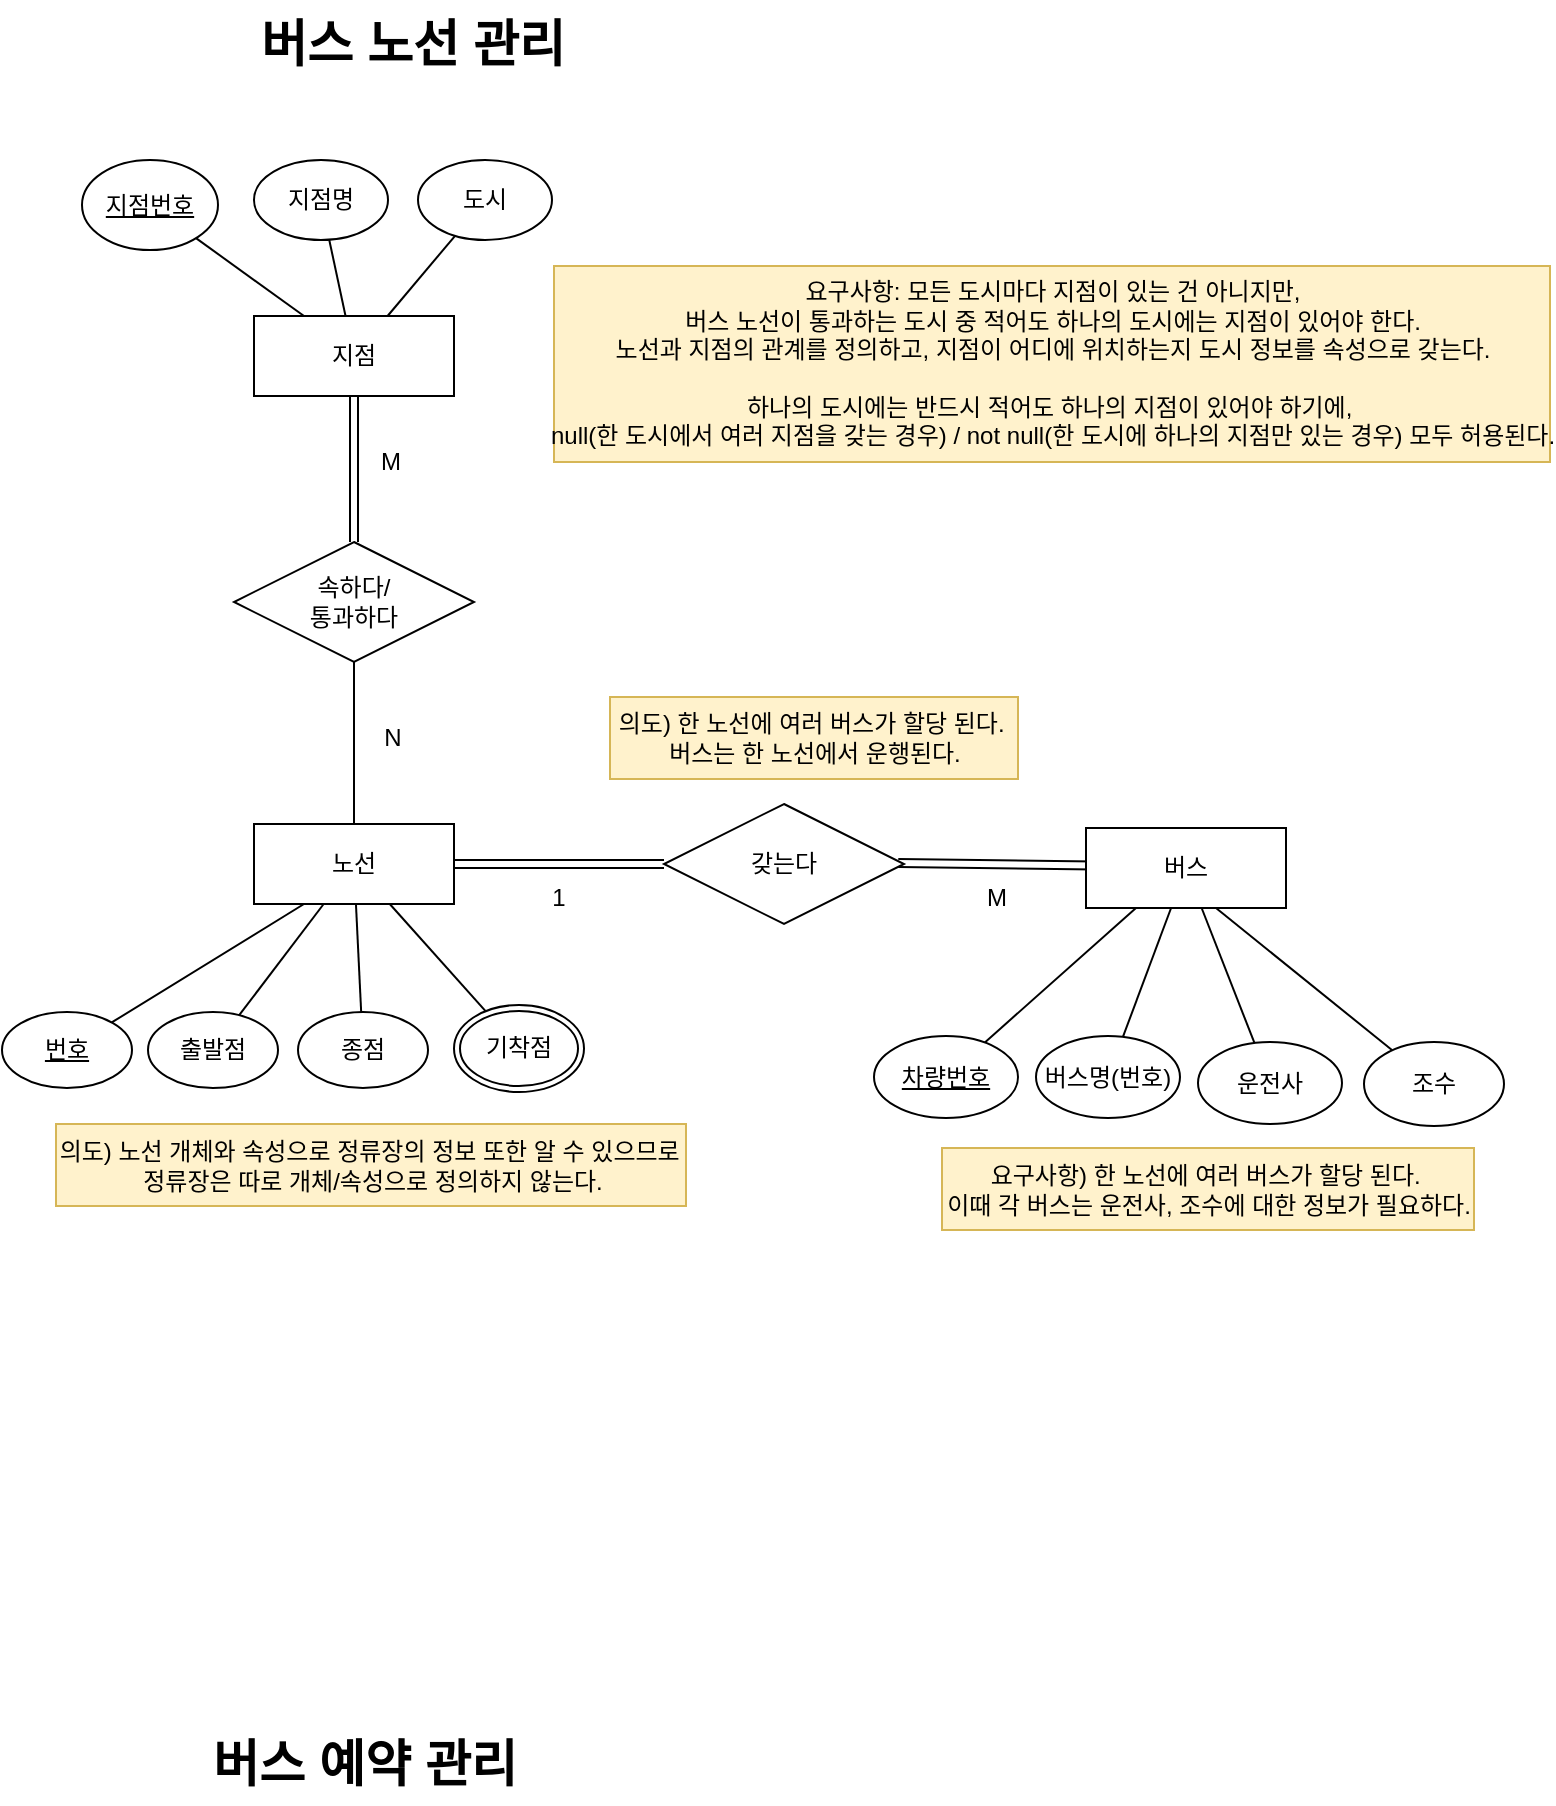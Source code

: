 <mxfile version="24.4.6" type="github">
  <diagram name="페이지-1" id="01PjtBnGj7benBQpnryJ">
    <mxGraphModel dx="1470" dy="1325" grid="0" gridSize="10" guides="1" tooltips="1" connect="1" arrows="1" fold="1" page="1" pageScale="1" pageWidth="1600" pageHeight="900" math="0" shadow="0">
      <root>
        <mxCell id="0" />
        <mxCell id="1" parent="0" />
        <mxCell id="Ytf4gtK0Q_wr9BrQV-4_-4" value="지점" style="whiteSpace=wrap;html=1;align=center;" parent="1" vertex="1">
          <mxGeometry x="520" y="252" width="100" height="40" as="geometry" />
        </mxCell>
        <mxCell id="Ytf4gtK0Q_wr9BrQV-4_-18" value="" style="rounded=0;orthogonalLoop=1;jettySize=auto;html=1;endArrow=none;endFill=0;" parent="1" source="Ytf4gtK0Q_wr9BrQV-4_-17" target="Ytf4gtK0Q_wr9BrQV-4_-4" edge="1">
          <mxGeometry relative="1" as="geometry" />
        </mxCell>
        <mxCell id="Ytf4gtK0Q_wr9BrQV-4_-17" value="도시" style="ellipse;whiteSpace=wrap;html=1;align=center;" parent="1" vertex="1">
          <mxGeometry x="602" y="174" width="67" height="40" as="geometry" />
        </mxCell>
        <mxCell id="Ytf4gtK0Q_wr9BrQV-4_-19" style="rounded=0;orthogonalLoop=1;jettySize=auto;html=1;entryX=0.976;entryY=0.492;entryDx=0;entryDy=0;endArrow=none;endFill=0;exitX=1;exitY=0.5;exitDx=0;exitDy=0;shape=link;entryPerimeter=0;" parent="1" source="Ytf4gtK0Q_wr9BrQV-4_-20" target="Ytf4gtK0Q_wr9BrQV-4_-22" edge="1">
          <mxGeometry relative="1" as="geometry">
            <mxPoint x="663" y="744.692" as="targetPoint" />
            <mxPoint x="663" y="452" as="sourcePoint" />
          </mxGeometry>
        </mxCell>
        <mxCell id="Ytf4gtK0Q_wr9BrQV-4_-20" value="버스" style="whiteSpace=wrap;html=1;align=center;" parent="1" vertex="1">
          <mxGeometry x="936" y="508" width="100" height="40" as="geometry" />
        </mxCell>
        <mxCell id="Ytf4gtK0Q_wr9BrQV-4_-21" value="노선" style="whiteSpace=wrap;html=1;align=center;" parent="1" vertex="1">
          <mxGeometry x="520" y="506" width="100" height="40" as="geometry" />
        </mxCell>
        <mxCell id="Ytf4gtK0Q_wr9BrQV-4_-22" value="갖는다" style="shape=rhombus;perimeter=rhombusPerimeter;whiteSpace=wrap;html=1;align=center;" parent="1" vertex="1">
          <mxGeometry x="725" y="496" width="120" height="60" as="geometry" />
        </mxCell>
        <mxCell id="Ytf4gtK0Q_wr9BrQV-4_-23" style="rounded=0;orthogonalLoop=1;jettySize=auto;html=1;entryX=1;entryY=0.5;entryDx=0;entryDy=0;endArrow=none;endFill=0;exitX=0;exitY=0.5;exitDx=0;exitDy=0;shape=link;" parent="1" source="Ytf4gtK0Q_wr9BrQV-4_-22" target="Ytf4gtK0Q_wr9BrQV-4_-21" edge="1">
          <mxGeometry relative="1" as="geometry">
            <mxPoint x="783" y="498" as="targetPoint" />
            <mxPoint x="783" y="461" as="sourcePoint" />
          </mxGeometry>
        </mxCell>
        <mxCell id="Ytf4gtK0Q_wr9BrQV-4_-26" style="rounded=0;orthogonalLoop=1;jettySize=auto;html=1;endArrow=none;endFill=0;" parent="1" source="Ytf4gtK0Q_wr9BrQV-4_-24" target="Ytf4gtK0Q_wr9BrQV-4_-21" edge="1">
          <mxGeometry relative="1" as="geometry" />
        </mxCell>
        <mxCell id="Ytf4gtK0Q_wr9BrQV-4_-24" value="속하다/&lt;div&gt;통과하다&lt;/div&gt;" style="shape=rhombus;perimeter=rhombusPerimeter;whiteSpace=wrap;html=1;align=center;" parent="1" vertex="1">
          <mxGeometry x="510" y="365" width="120" height="60" as="geometry" />
        </mxCell>
        <mxCell id="Ytf4gtK0Q_wr9BrQV-4_-25" style="rounded=0;orthogonalLoop=1;jettySize=auto;html=1;endArrow=none;endFill=0;entryX=0.5;entryY=0;entryDx=0;entryDy=0;shape=link;" parent="1" source="Ytf4gtK0Q_wr9BrQV-4_-4" target="Ytf4gtK0Q_wr9BrQV-4_-24" edge="1">
          <mxGeometry relative="1" as="geometry" />
        </mxCell>
        <mxCell id="Ytf4gtK0Q_wr9BrQV-4_-36" style="rounded=0;orthogonalLoop=1;jettySize=auto;html=1;endArrow=none;endFill=0;" parent="1" source="Ytf4gtK0Q_wr9BrQV-4_-34" target="Ytf4gtK0Q_wr9BrQV-4_-20" edge="1">
          <mxGeometry relative="1" as="geometry" />
        </mxCell>
        <mxCell id="Ytf4gtK0Q_wr9BrQV-4_-34" value="운전사" style="ellipse;whiteSpace=wrap;html=1;align=center;" parent="1" vertex="1">
          <mxGeometry x="992" y="615" width="72" height="41" as="geometry" />
        </mxCell>
        <mxCell id="Ytf4gtK0Q_wr9BrQV-4_-37" style="rounded=0;orthogonalLoop=1;jettySize=auto;html=1;endArrow=none;endFill=0;" parent="1" source="Ytf4gtK0Q_wr9BrQV-4_-35" edge="1">
          <mxGeometry relative="1" as="geometry">
            <mxPoint x="1001" y="548" as="targetPoint" />
          </mxGeometry>
        </mxCell>
        <mxCell id="Ytf4gtK0Q_wr9BrQV-4_-35" value="조수" style="ellipse;whiteSpace=wrap;html=1;align=center;" parent="1" vertex="1">
          <mxGeometry x="1075" y="615" width="70" height="42" as="geometry" />
        </mxCell>
        <mxCell id="Ytf4gtK0Q_wr9BrQV-4_-46" style="rounded=0;orthogonalLoop=1;jettySize=auto;html=1;endArrow=none;endFill=0;" parent="1" source="Ytf4gtK0Q_wr9BrQV-4_-38" target="Ytf4gtK0Q_wr9BrQV-4_-21" edge="1">
          <mxGeometry relative="1" as="geometry" />
        </mxCell>
        <mxCell id="Ytf4gtK0Q_wr9BrQV-4_-38" value="출발점" style="ellipse;whiteSpace=wrap;html=1;align=center;" parent="1" vertex="1">
          <mxGeometry x="467" y="600" width="65" height="38" as="geometry" />
        </mxCell>
        <mxCell id="Ytf4gtK0Q_wr9BrQV-4_-47" style="rounded=0;orthogonalLoop=1;jettySize=auto;html=1;endArrow=none;endFill=0;" parent="1" source="Ytf4gtK0Q_wr9BrQV-4_-44" target="Ytf4gtK0Q_wr9BrQV-4_-21" edge="1">
          <mxGeometry relative="1" as="geometry" />
        </mxCell>
        <mxCell id="Ytf4gtK0Q_wr9BrQV-4_-44" value="종점" style="ellipse;whiteSpace=wrap;html=1;align=center;" parent="1" vertex="1">
          <mxGeometry x="542" y="600" width="65" height="38" as="geometry" />
        </mxCell>
        <mxCell id="Ytf4gtK0Q_wr9BrQV-4_-48" style="rounded=0;orthogonalLoop=1;jettySize=auto;html=1;endArrow=none;endFill=0;" parent="1" source="Ytf4gtK0Q_wr9BrQV-4_-45" target="Ytf4gtK0Q_wr9BrQV-4_-21" edge="1">
          <mxGeometry relative="1" as="geometry" />
        </mxCell>
        <mxCell id="Ytf4gtK0Q_wr9BrQV-4_-45" value="기착점" style="ellipse;shape=doubleEllipse;margin=3;whiteSpace=wrap;html=1;align=center;" parent="1" vertex="1">
          <mxGeometry x="620" y="596.5" width="65" height="43.5" as="geometry" />
        </mxCell>
        <mxCell id="Ytf4gtK0Q_wr9BrQV-4_-49" value="M" style="text;html=1;align=center;verticalAlign=middle;resizable=0;points=[];autosize=1;strokeColor=none;fillColor=none;" parent="1" vertex="1">
          <mxGeometry x="877" y="530" width="28" height="26" as="geometry" />
        </mxCell>
        <mxCell id="Ytf4gtK0Q_wr9BrQV-4_-50" value="1" style="text;html=1;align=center;verticalAlign=middle;resizable=0;points=[];autosize=1;strokeColor=none;fillColor=none;" parent="1" vertex="1">
          <mxGeometry x="659" y="530" width="25" height="26" as="geometry" />
        </mxCell>
        <mxCell id="Ytf4gtK0Q_wr9BrQV-4_-51" value="요구사항: 모든 도시마다 지점이 있는 건 아니지만,&lt;div&gt;버스 노선이 통과하는 도시 중 적어도 하나의 도시에는 지점이 있어야 한다.&lt;/div&gt;&lt;div&gt;노선과 지점의 관계를 정의하고, 지점이 어디에 위치하는지 도시 정보를 속성으로 갖는다.&lt;/div&gt;&lt;div&gt;&lt;br&gt;&lt;/div&gt;&lt;div&gt;하나의 도시에는 반드시 적어도 하나의 지점이 있어야 하기에,&amp;nbsp;&lt;/div&gt;&lt;div&gt;null(한 도시에서 여러 지점을 갖는 경우) / not null(한 도시에 하나의 지점만 있는 경우) 모두 허용된다.&lt;/div&gt;" style="text;html=1;align=center;verticalAlign=middle;resizable=0;points=[];autosize=1;strokeColor=#d6b656;fillColor=#fff2cc;" parent="1" vertex="1">
          <mxGeometry x="670" y="227" width="498" height="98" as="geometry" />
        </mxCell>
        <mxCell id="Ytf4gtK0Q_wr9BrQV-4_-52" value="의도) 노선 개체와 속성으로 정류장의 정보 또한 알 수 있으므로&amp;nbsp;&lt;div&gt;정류장은 따로 개체/속성으로 정의하지 않는다.&lt;/div&gt;" style="text;html=1;align=center;verticalAlign=middle;resizable=0;points=[];autosize=1;strokeColor=#d6b656;fillColor=#fff2cc;" parent="1" vertex="1">
          <mxGeometry x="421" y="656" width="315" height="41" as="geometry" />
        </mxCell>
        <mxCell id="Ytf4gtK0Q_wr9BrQV-4_-53" value="&lt;font style=&quot;font-size: 25px;&quot;&gt;&lt;b&gt;버스 노선 관리&lt;/b&gt;&lt;/font&gt;" style="text;html=1;align=center;verticalAlign=middle;resizable=0;points=[];autosize=1;strokeColor=none;fillColor=none;" parent="1" vertex="1">
          <mxGeometry x="518" y="94" width="162" height="42" as="geometry" />
        </mxCell>
        <mxCell id="Ytf4gtK0Q_wr9BrQV-4_-56" value="N" style="text;html=1;align=center;verticalAlign=middle;resizable=0;points=[];autosize=1;strokeColor=none;fillColor=none;" parent="1" vertex="1">
          <mxGeometry x="575" y="450" width="27" height="26" as="geometry" />
        </mxCell>
        <mxCell id="Ytf4gtK0Q_wr9BrQV-4_-57" value="M" style="text;html=1;align=center;verticalAlign=middle;resizable=0;points=[];autosize=1;strokeColor=none;fillColor=none;" parent="1" vertex="1">
          <mxGeometry x="574" y="312" width="28" height="26" as="geometry" />
        </mxCell>
        <mxCell id="Ytf4gtK0Q_wr9BrQV-4_-58" value="&lt;font style=&quot;font-size: 25px;&quot;&gt;&lt;b&gt;버스 예약 관리&lt;/b&gt;&lt;/font&gt;" style="text;html=1;align=center;verticalAlign=middle;resizable=0;points=[];autosize=1;strokeColor=none;fillColor=none;" parent="1" vertex="1">
          <mxGeometry x="493.5" y="954" width="162" height="42" as="geometry" />
        </mxCell>
        <mxCell id="POepSHICHF05fKiZu9vz-12" value="요구사항) 한 노선에 여러 버스가 할당 된다.&amp;nbsp;&lt;div&gt;이때 각 버스는 운전사, 조수에 대한 정보가 필요하다.&lt;/div&gt;" style="text;html=1;align=center;verticalAlign=middle;resizable=0;points=[];autosize=1;strokeColor=#d6b656;fillColor=#fff2cc;" parent="1" vertex="1">
          <mxGeometry x="864" y="668" width="266" height="41" as="geometry" />
        </mxCell>
        <mxCell id="POepSHICHF05fKiZu9vz-13" value="의도) 한 노선에 여러 버스가 할당 된다.&amp;nbsp;&lt;div&gt;버스는 한 노선에서 운행된다.&lt;/div&gt;" style="text;html=1;align=center;verticalAlign=middle;resizable=0;points=[];autosize=1;strokeColor=#d6b656;fillColor=#fff2cc;" parent="1" vertex="1">
          <mxGeometry x="698" y="442.5" width="204" height="41" as="geometry" />
        </mxCell>
        <mxCell id="bKZN4RkFKnWUpiIsmanF-2" style="rounded=0;orthogonalLoop=1;jettySize=auto;html=1;entryX=0.25;entryY=1;entryDx=0;entryDy=0;endArrow=none;endFill=0;" edge="1" parent="1" source="bKZN4RkFKnWUpiIsmanF-1" target="Ytf4gtK0Q_wr9BrQV-4_-21">
          <mxGeometry relative="1" as="geometry" />
        </mxCell>
        <mxCell id="bKZN4RkFKnWUpiIsmanF-1" value="&lt;u&gt;번호&lt;/u&gt;" style="ellipse;whiteSpace=wrap;html=1;align=center;" vertex="1" parent="1">
          <mxGeometry x="394" y="600" width="65" height="38" as="geometry" />
        </mxCell>
        <mxCell id="bKZN4RkFKnWUpiIsmanF-6" style="rounded=0;orthogonalLoop=1;jettySize=auto;html=1;entryX=0.25;entryY=0;entryDx=0;entryDy=0;endArrow=none;endFill=0;" edge="1" parent="1" source="bKZN4RkFKnWUpiIsmanF-3" target="Ytf4gtK0Q_wr9BrQV-4_-4">
          <mxGeometry relative="1" as="geometry" />
        </mxCell>
        <mxCell id="bKZN4RkFKnWUpiIsmanF-3" value="&lt;u&gt;지점번호&lt;/u&gt;" style="ellipse;whiteSpace=wrap;html=1;align=center;" vertex="1" parent="1">
          <mxGeometry x="434" y="174" width="68" height="45" as="geometry" />
        </mxCell>
        <mxCell id="bKZN4RkFKnWUpiIsmanF-5" style="rounded=0;orthogonalLoop=1;jettySize=auto;html=1;endArrow=none;endFill=0;" edge="1" parent="1" source="bKZN4RkFKnWUpiIsmanF-4" target="Ytf4gtK0Q_wr9BrQV-4_-4">
          <mxGeometry relative="1" as="geometry" />
        </mxCell>
        <mxCell id="bKZN4RkFKnWUpiIsmanF-4" value="지점명" style="ellipse;whiteSpace=wrap;html=1;align=center;" vertex="1" parent="1">
          <mxGeometry x="520" y="174" width="67" height="40" as="geometry" />
        </mxCell>
        <mxCell id="bKZN4RkFKnWUpiIsmanF-9" style="rounded=0;orthogonalLoop=1;jettySize=auto;html=1;entryX=0.25;entryY=1;entryDx=0;entryDy=0;endArrow=none;endFill=0;" edge="1" parent="1" source="bKZN4RkFKnWUpiIsmanF-7" target="Ytf4gtK0Q_wr9BrQV-4_-20">
          <mxGeometry relative="1" as="geometry" />
        </mxCell>
        <mxCell id="bKZN4RkFKnWUpiIsmanF-7" value="&lt;u&gt;차량번호&lt;/u&gt;" style="ellipse;whiteSpace=wrap;html=1;align=center;" vertex="1" parent="1">
          <mxGeometry x="830" y="612" width="72" height="41" as="geometry" />
        </mxCell>
        <mxCell id="bKZN4RkFKnWUpiIsmanF-10" style="rounded=0;orthogonalLoop=1;jettySize=auto;html=1;endArrow=none;endFill=0;" edge="1" parent="1" source="bKZN4RkFKnWUpiIsmanF-8" target="Ytf4gtK0Q_wr9BrQV-4_-20">
          <mxGeometry relative="1" as="geometry" />
        </mxCell>
        <mxCell id="bKZN4RkFKnWUpiIsmanF-8" value="버스명(번호)" style="ellipse;whiteSpace=wrap;html=1;align=center;" vertex="1" parent="1">
          <mxGeometry x="911" y="612" width="72" height="41" as="geometry" />
        </mxCell>
      </root>
    </mxGraphModel>
  </diagram>
</mxfile>

